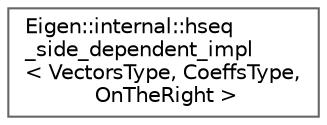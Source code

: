 digraph "类继承关系图"
{
 // LATEX_PDF_SIZE
  bgcolor="transparent";
  edge [fontname=Helvetica,fontsize=10,labelfontname=Helvetica,labelfontsize=10];
  node [fontname=Helvetica,fontsize=10,shape=box,height=0.2,width=0.4];
  rankdir="LR";
  Node0 [id="Node000000",label="Eigen::internal::hseq\l_side_dependent_impl\l\< VectorsType, CoeffsType,\l OnTheRight \>",height=0.2,width=0.4,color="grey40", fillcolor="white", style="filled",URL="$struct_eigen_1_1internal_1_1hseq__side__dependent__impl_3_01_vectors_type_00_01_coeffs_type_00_01_on_the_right_01_4.html",tooltip=" "];
}
